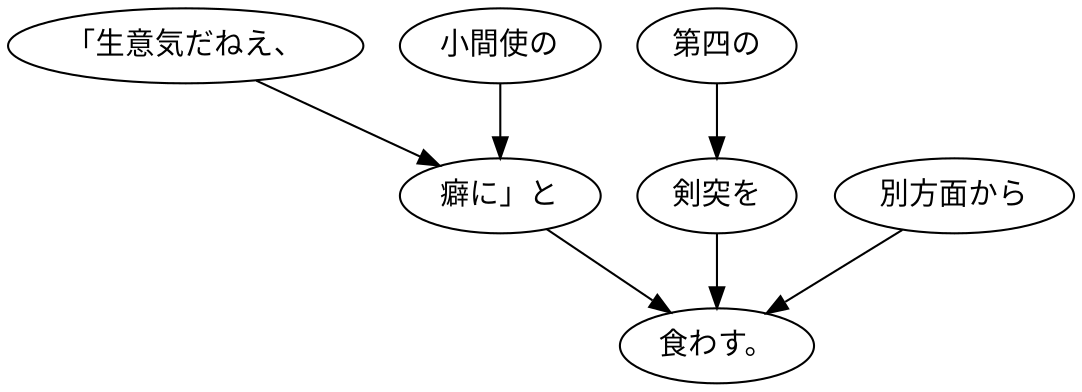 digraph graph1911 {
	node0 [label="「生意気だねえ、"];
	node1 [label="小間使の"];
	node2 [label="癖に」と"];
	node3 [label="第四の"];
	node4 [label="剣突を"];
	node5 [label="別方面から"];
	node6 [label="食わす。"];
	node0 -> node2;
	node1 -> node2;
	node2 -> node6;
	node3 -> node4;
	node4 -> node6;
	node5 -> node6;
}
